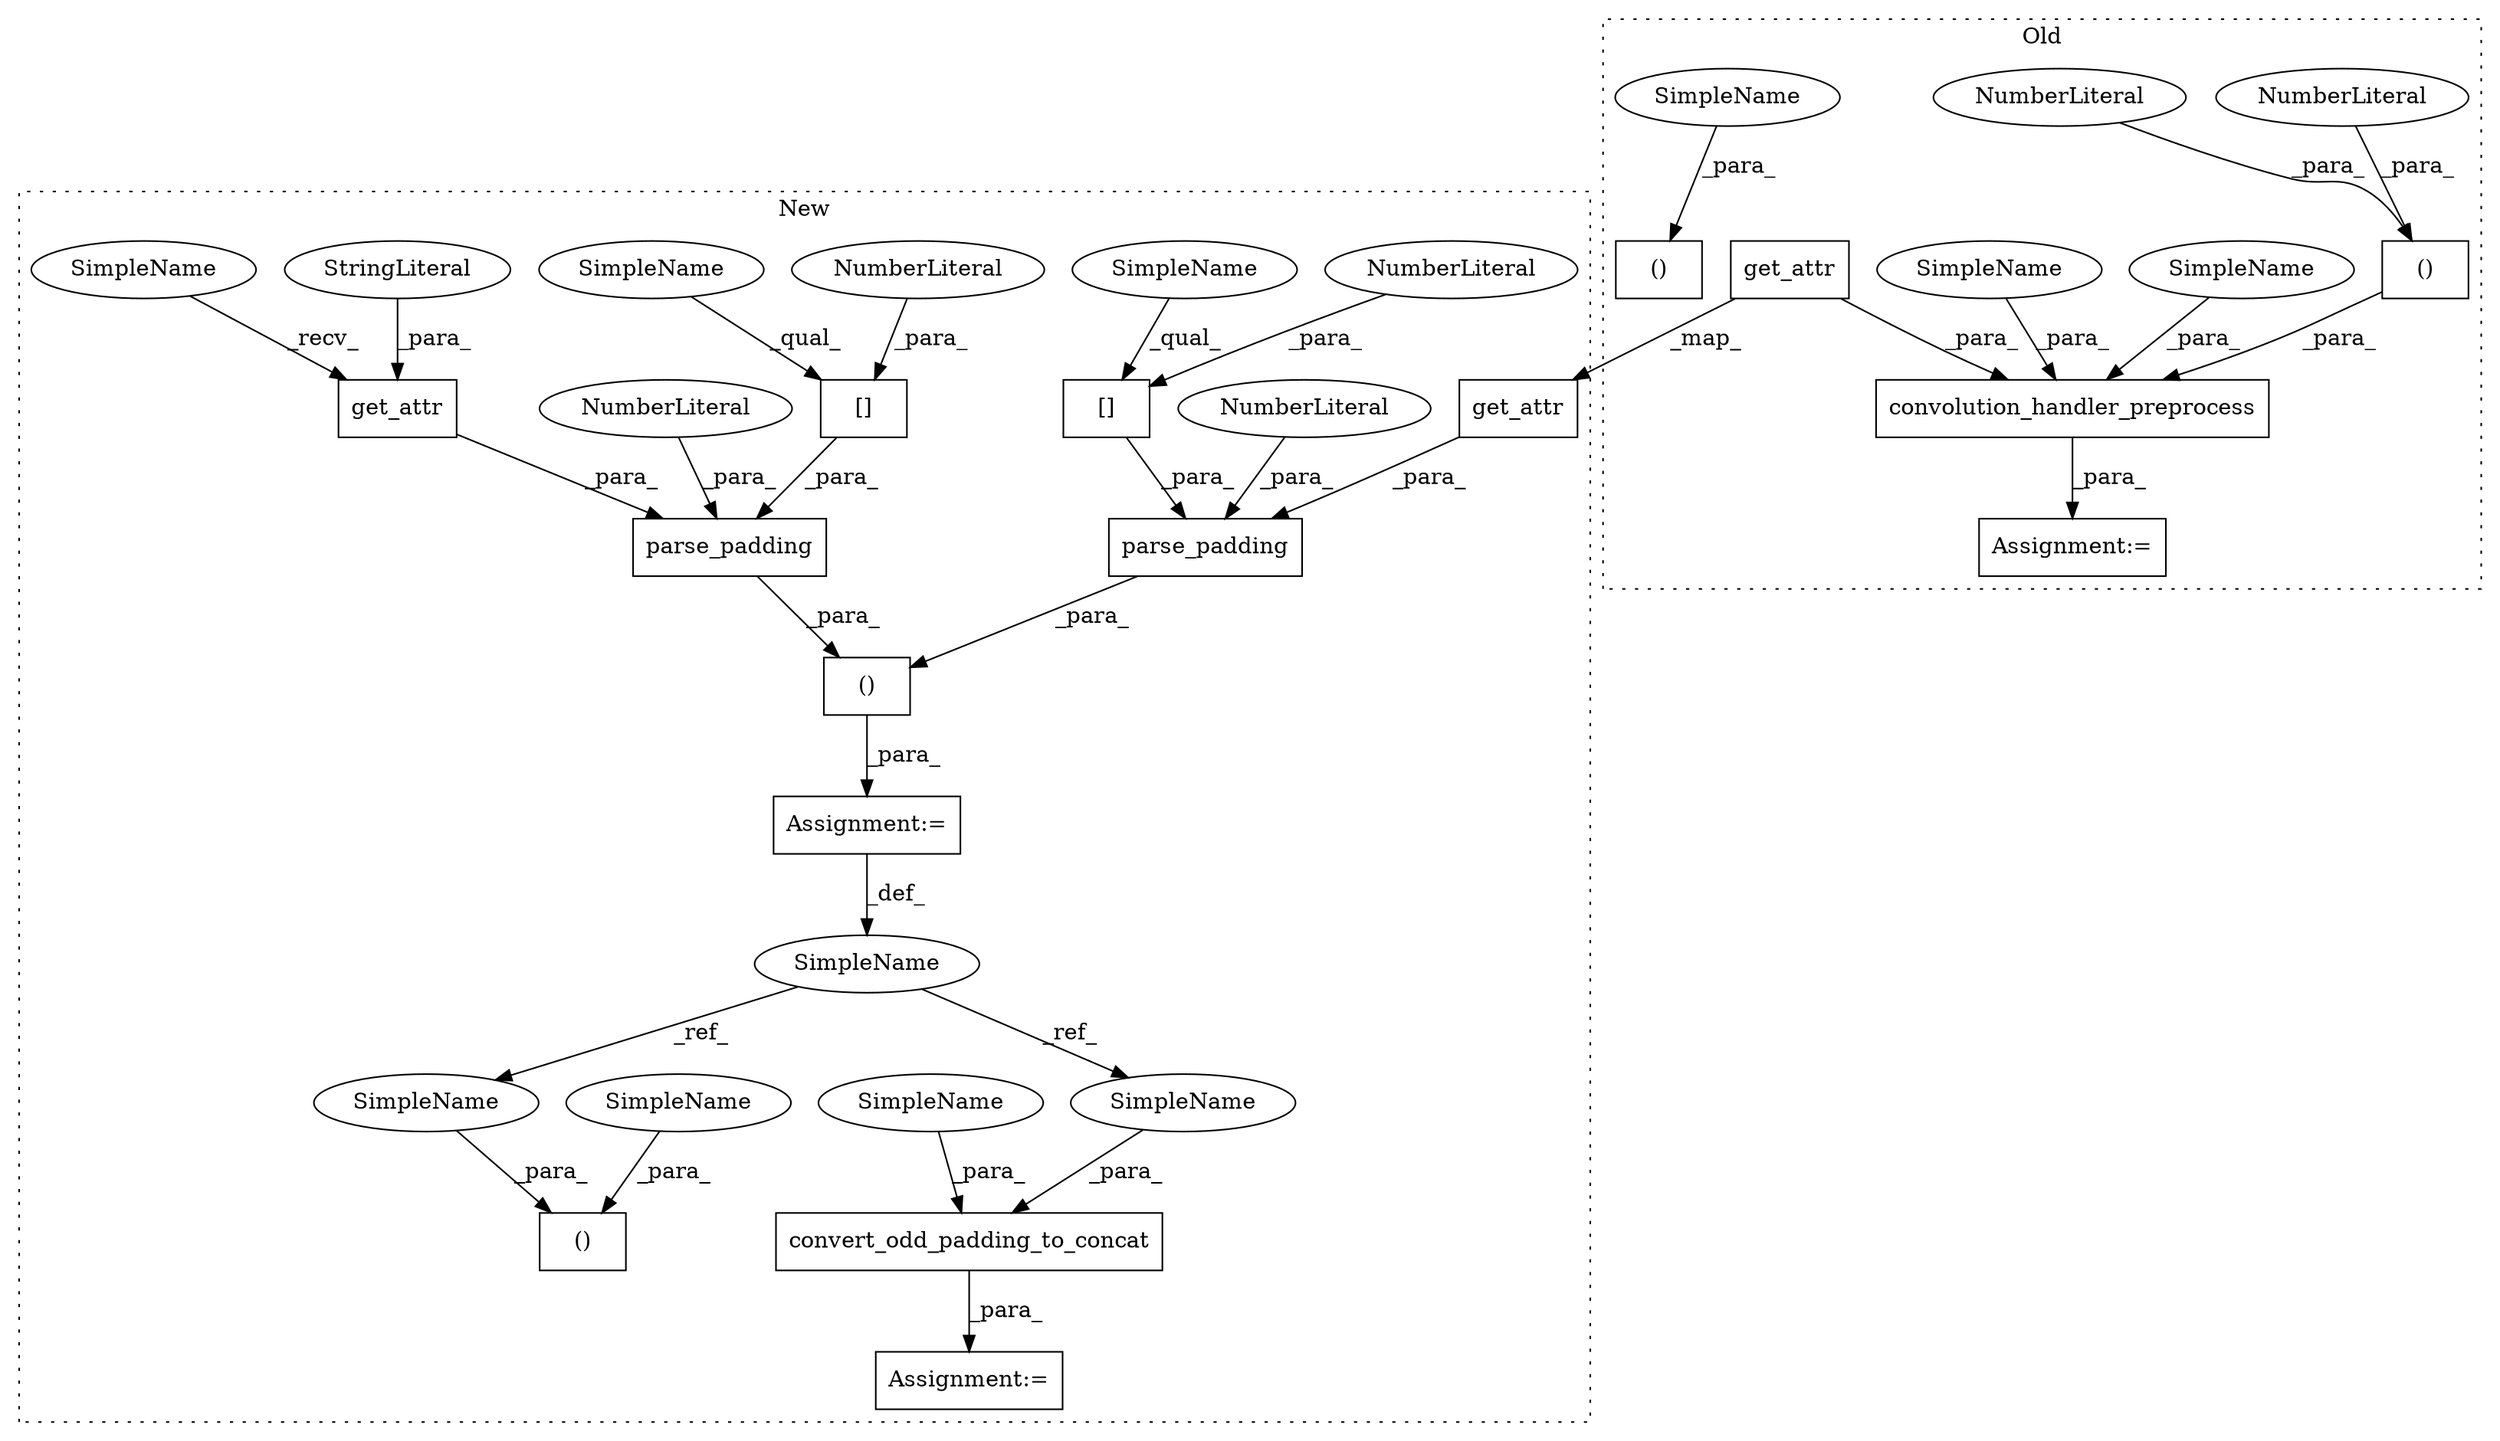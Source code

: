 digraph G {
subgraph cluster0 {
1 [label="get_attr" a="32" s="12205,12223" l="9,1" shape="box"];
4 [label="Assignment:=" a="7" s="12158" l="2" shape="box"];
6 [label="()" a="106" s="12230" l="15" shape="box"];
7 [label="NumberLiteral" a="34" s="12244" l="1" shape="ellipse"];
9 [label="NumberLiteral" a="34" s="12230" l="1" shape="ellipse"];
10 [label="convolution_handler_preprocess" a="32" s="12160,12258" l="31,1" shape="box"];
20 [label="()" a="106" s="12137" l="21" shape="box"];
25 [label="SimpleName" a="42" s="12193" l="5" shape="ellipse"];
29 [label="SimpleName" a="42" s="12191" l="1" shape="ellipse"];
30 [label="SimpleName" a="42" s="12137" l="1" shape="ellipse"];
label = "Old";
style="dotted";
}
subgraph cluster1 {
2 [label="get_attr" a="32" s="13420,13438" l="9,1" shape="box"];
3 [label="Assignment:=" a="7" s="13330" l="6" shape="box"];
5 [label="Assignment:=" a="7" s="13485" l="2" shape="box"];
8 [label="()" a="106" s="13336" l="115" shape="box"];
11 [label="get_attr" a="32" s="13356,13374" l="9,1" shape="box"];
12 [label="()" a="106" s="13463" l="22" shape="box"];
13 [label="SimpleName" a="42" s="13322" l="8" shape="ellipse"];
14 [label="convert_odd_padding_to_concat" a="32" s="13487,13535" l="30,1" shape="box"];
15 [label="parse_padding" a="32" s="13336,13386" l="14,1" shape="box"];
16 [label="NumberLiteral" a="34" s="13385" l="1" shape="ellipse"];
17 [label="[]" a="2" s="13376,13383" l="6,1" shape="box"];
18 [label="NumberLiteral" a="34" s="13382" l="1" shape="ellipse"];
19 [label="[]" a="2" s="13440,13447" l="6,1" shape="box"];
21 [label="parse_padding" a="32" s="13400,13450" l="14,1" shape="box"];
22 [label="NumberLiteral" a="34" s="13449" l="1" shape="ellipse"];
23 [label="NumberLiteral" a="34" s="13446" l="1" shape="ellipse"];
24 [label="StringLiteral" a="45" s="13365" l="9" shape="ellipse"];
26 [label="SimpleName" a="42" s="13350" l="5" shape="ellipse"];
27 [label="SimpleName" a="42" s="13477" l="8" shape="ellipse"];
28 [label="SimpleName" a="42" s="13519" l="8" shape="ellipse"];
31 [label="SimpleName" a="42" s="13376" l="5" shape="ellipse"];
32 [label="SimpleName" a="42" s="13440" l="5" shape="ellipse"];
33 [label="SimpleName" a="42" s="13517" l="1" shape="ellipse"];
34 [label="SimpleName" a="42" s="13463" l="1" shape="ellipse"];
label = "New";
style="dotted";
}
1 -> 2 [label="_map_"];
1 -> 10 [label="_para_"];
2 -> 21 [label="_para_"];
3 -> 13 [label="_def_"];
6 -> 10 [label="_para_"];
7 -> 6 [label="_para_"];
8 -> 3 [label="_para_"];
9 -> 6 [label="_para_"];
10 -> 4 [label="_para_"];
11 -> 15 [label="_para_"];
13 -> 27 [label="_ref_"];
13 -> 28 [label="_ref_"];
14 -> 5 [label="_para_"];
15 -> 8 [label="_para_"];
16 -> 15 [label="_para_"];
17 -> 15 [label="_para_"];
18 -> 17 [label="_para_"];
19 -> 21 [label="_para_"];
21 -> 8 [label="_para_"];
22 -> 21 [label="_para_"];
23 -> 19 [label="_para_"];
24 -> 11 [label="_para_"];
25 -> 10 [label="_para_"];
26 -> 11 [label="_recv_"];
27 -> 12 [label="_para_"];
28 -> 14 [label="_para_"];
29 -> 10 [label="_para_"];
30 -> 20 [label="_para_"];
31 -> 17 [label="_qual_"];
32 -> 19 [label="_qual_"];
33 -> 14 [label="_para_"];
34 -> 12 [label="_para_"];
}
